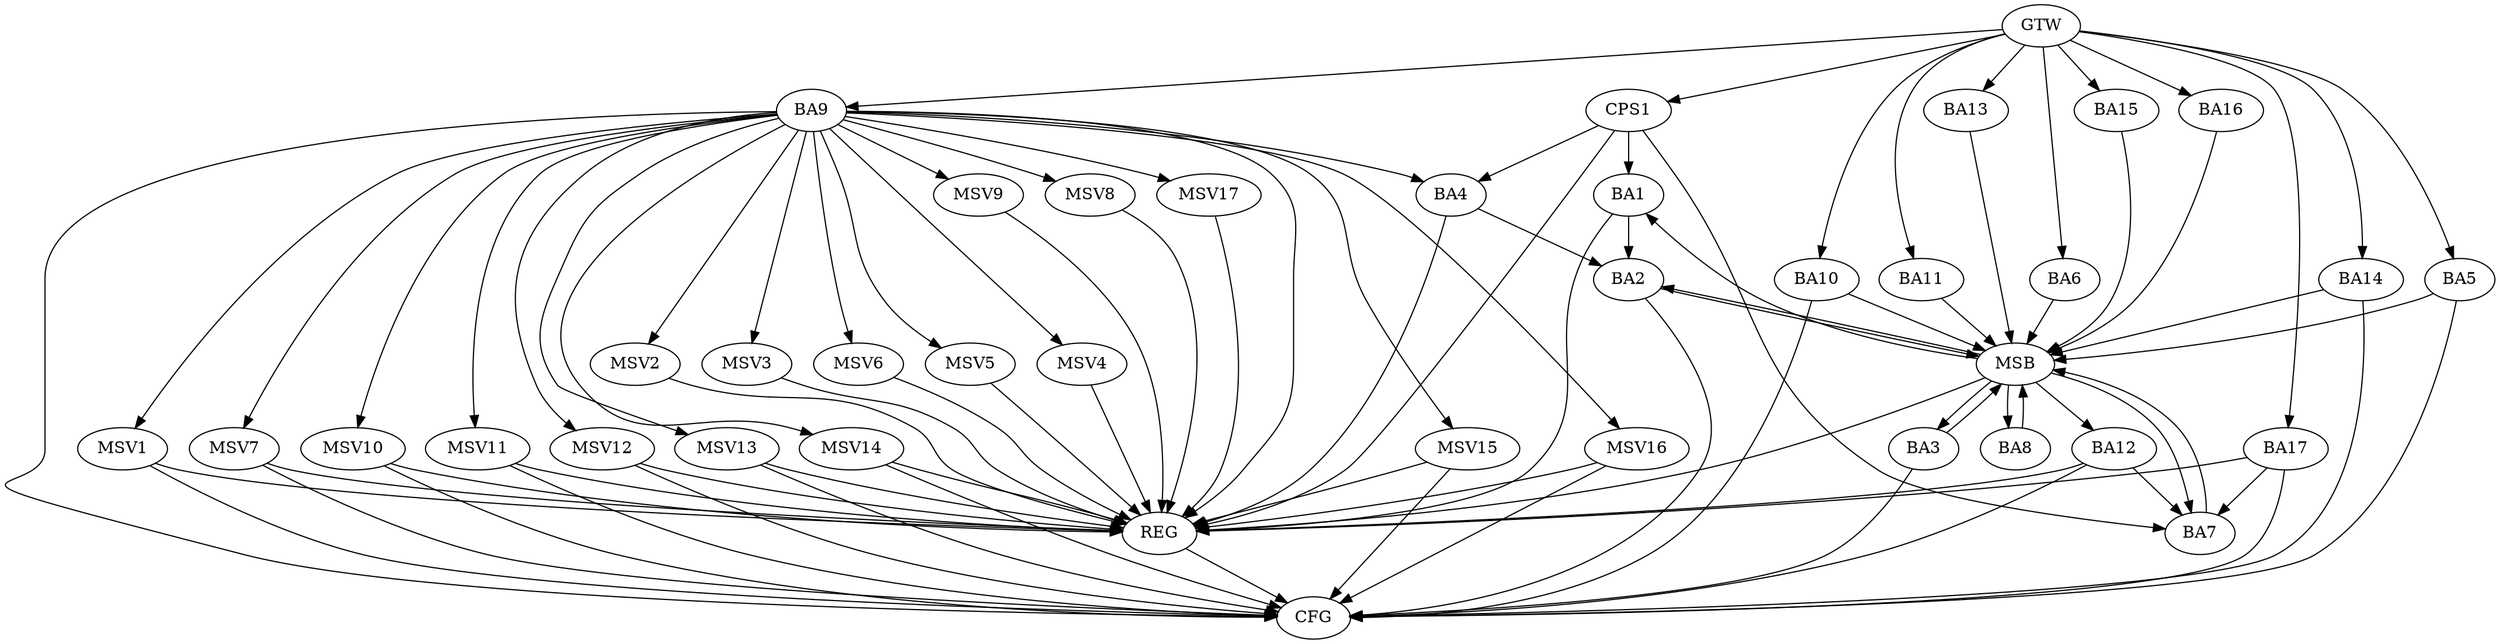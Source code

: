 strict digraph G {
  BA1 [ label="BA1" ];
  BA2 [ label="BA2" ];
  BA3 [ label="BA3" ];
  BA4 [ label="BA4" ];
  BA5 [ label="BA5" ];
  BA6 [ label="BA6" ];
  BA7 [ label="BA7" ];
  BA8 [ label="BA8" ];
  BA9 [ label="BA9" ];
  BA10 [ label="BA10" ];
  BA11 [ label="BA11" ];
  BA12 [ label="BA12" ];
  BA13 [ label="BA13" ];
  BA14 [ label="BA14" ];
  BA15 [ label="BA15" ];
  BA16 [ label="BA16" ];
  BA17 [ label="BA17" ];
  CPS1 [ label="CPS1" ];
  GTW [ label="GTW" ];
  REG [ label="REG" ];
  MSB [ label="MSB" ];
  CFG [ label="CFG" ];
  MSV1 [ label="MSV1" ];
  MSV2 [ label="MSV2" ];
  MSV3 [ label="MSV3" ];
  MSV4 [ label="MSV4" ];
  MSV5 [ label="MSV5" ];
  MSV6 [ label="MSV6" ];
  MSV7 [ label="MSV7" ];
  MSV8 [ label="MSV8" ];
  MSV9 [ label="MSV9" ];
  MSV10 [ label="MSV10" ];
  MSV11 [ label="MSV11" ];
  MSV12 [ label="MSV12" ];
  MSV13 [ label="MSV13" ];
  MSV14 [ label="MSV14" ];
  MSV15 [ label="MSV15" ];
  MSV16 [ label="MSV16" ];
  MSV17 [ label="MSV17" ];
  BA1 -> BA2;
  BA4 -> BA2;
  BA9 -> BA4;
  BA12 -> BA7;
  BA17 -> BA7;
  CPS1 -> BA1;
  CPS1 -> BA4;
  CPS1 -> BA7;
  GTW -> BA5;
  GTW -> BA6;
  GTW -> BA9;
  GTW -> BA10;
  GTW -> BA11;
  GTW -> BA13;
  GTW -> BA14;
  GTW -> BA15;
  GTW -> BA16;
  GTW -> BA17;
  GTW -> CPS1;
  BA1 -> REG;
  BA4 -> REG;
  BA9 -> REG;
  BA12 -> REG;
  BA17 -> REG;
  CPS1 -> REG;
  BA2 -> MSB;
  MSB -> BA1;
  MSB -> REG;
  BA3 -> MSB;
  MSB -> BA2;
  BA5 -> MSB;
  BA6 -> MSB;
  BA7 -> MSB;
  BA8 -> MSB;
  MSB -> BA7;
  BA10 -> MSB;
  BA11 -> MSB;
  BA13 -> MSB;
  MSB -> BA8;
  BA14 -> MSB;
  BA15 -> MSB;
  MSB -> BA12;
  BA16 -> MSB;
  MSB -> BA3;
  BA10 -> CFG;
  BA12 -> CFG;
  BA5 -> CFG;
  BA3 -> CFG;
  BA17 -> CFG;
  BA14 -> CFG;
  BA2 -> CFG;
  BA9 -> CFG;
  REG -> CFG;
  BA9 -> MSV1;
  MSV1 -> REG;
  MSV1 -> CFG;
  BA9 -> MSV2;
  MSV2 -> REG;
  BA9 -> MSV3;
  MSV3 -> REG;
  BA9 -> MSV4;
  MSV4 -> REG;
  BA9 -> MSV5;
  MSV5 -> REG;
  BA9 -> MSV6;
  MSV6 -> REG;
  BA9 -> MSV7;
  BA9 -> MSV8;
  MSV7 -> REG;
  MSV7 -> CFG;
  MSV8 -> REG;
  BA9 -> MSV9;
  BA9 -> MSV10;
  MSV9 -> REG;
  MSV10 -> REG;
  MSV10 -> CFG;
  BA9 -> MSV11;
  MSV11 -> REG;
  MSV11 -> CFG;
  BA9 -> MSV12;
  MSV12 -> REG;
  MSV12 -> CFG;
  BA9 -> MSV13;
  BA9 -> MSV14;
  BA9 -> MSV15;
  BA9 -> MSV16;
  BA9 -> MSV17;
  MSV13 -> REG;
  MSV13 -> CFG;
  MSV14 -> REG;
  MSV14 -> CFG;
  MSV15 -> REG;
  MSV15 -> CFG;
  MSV16 -> REG;
  MSV16 -> CFG;
  MSV17 -> REG;
}
